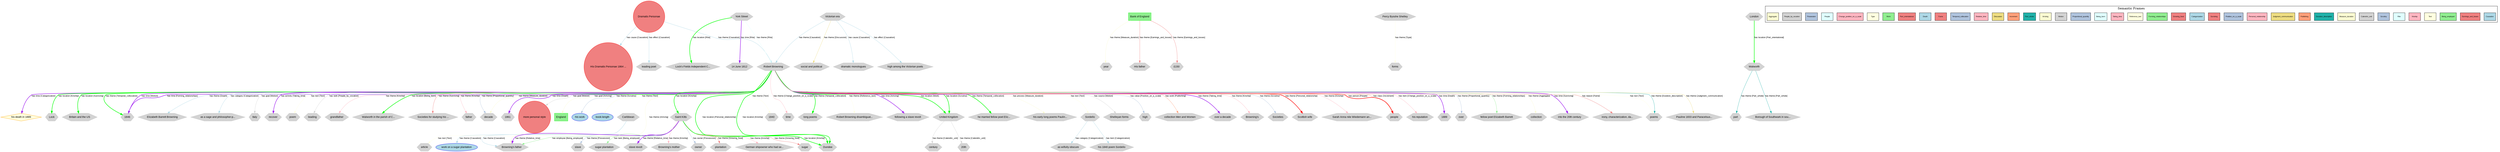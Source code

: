digraph Robert_Browning {
    rankdir=TB;
    compound=true;
    node [fontname="Arial", fontsize=12, style=filled];
    edge [fontname="Arial", fontsize=10, color=gray];
    
    // Graph styling
    bgcolor=white;
    
    // Node type definitions
    subgraph cluster_people {{
        label="People";
        style=filled;
        fillcolor=lightcoral;
        color=red;
        node [fillcolor=lightcoral, color=red, shape=circle];
    }}
    
    subgraph cluster_locations {{
        label="Locations";
        style=filled;
        fillcolor=lightgreen;
        color=green;
        node [fillcolor=lightgreen, color=green, shape=box];
    }}
    
    subgraph cluster_concepts {{
        label="Concepts";
        style=filled;
        fillcolor=lightblue;
        color=blue;
        node [fillcolor=lightblue, color=blue, shape=ellipse];
    }}
    
    subgraph cluster_events {{
        label="Events";
        style=filled;
        fillcolor=lightyellow;
        color=orange;
        node [fillcolor=lightyellow, color=orange, shape=diamond];
    }}
    
    subgraph cluster_other {{
        label="Other";
        style=filled;
        fillcolor=lightgray;
        color=gray;
        node [fillcolor=lightgray, color=gray, shape=hexagon];
    }}

    // People nodes
    "Dramatis Personae" [label="Dramatis Personae", fillcolor=lightcoral, color=red, shape=circle];
    "His Dramatis Personae 1864 ..." [label="His Dramatis Personae 1864 ...", fillcolor=lightcoral, color=red, shape=circle];
    "more personal style" [label="more personal style", fillcolor=lightcoral, color=red, shape=circle];

    // Locations nodes
    "Bank of England" [label="Bank of England", fillcolor=lightgreen, color=green, shape=box];
    "England" [label="England", fillcolor=lightgreen, color=green, shape=box];

    // Concepts nodes
    "his work" [label="his work", fillcolor=lightblue, color=blue, shape=ellipse];
    "work on a sugar plantation" [label="work on a sugar plantation", fillcolor=lightblue, color=blue, shape=ellipse];
    "book-length" [label="book-length", fillcolor=lightblue, color=blue, shape=ellipse];

    // Events nodes
    "his death in 1889" [label="his death in 1889", fillcolor=lightyellow, color=orange, shape=diamond];

    // Other nodes
    "Lock" [label="Lock", fillcolor=lightgray, color=gray, shape=hexagon];
    "his 1840 poem Sordello" [label="his 1840 poem Sordello", fillcolor=lightgray, color=gray, shape=hexagon];
    "Britain and the US" [label="Britain and the US", fillcolor=lightgray, color=gray, shape=hexagon];
    "Percy Bysshe Shelley" [label="Percy Bysshe Shelley", fillcolor=lightgray, color=gray, shape=hexagon];
    "1846" [label="1846", fillcolor=lightgray, color=gray, shape=hexagon];
    "Caribbean" [label="Caribbean", fillcolor=lightgray, color=gray, shape=hexagon];
    "Elizabeth Barrett Browning" [label="Elizabeth Barrett Browning", fillcolor=lightgray, color=gray, shape=hexagon];
    "part" [label="part", fillcolor=lightgray, color=gray, shape=hexagon];
    "as a sage and philosopher-p..." [label="as a sage and philosopher-p...", fillcolor=lightgray, color=gray, shape=hexagon];
    "Italy" [label="Italy", fillcolor=lightgray, color=gray, shape=hexagon];
    "recover" [label="recover", fillcolor=lightgray, color=gray, shape=hexagon];
    "20th" [label="20th", fillcolor=lightgray, color=gray, shape=hexagon];
    "poem" [label="poem", fillcolor=lightgray, color=gray, shape=hexagon];
    "as wilfully obscure" [label="as wilfully obscure", fillcolor=lightgray, color=gray, shape=hexagon];
    "leading" [label="leading", fillcolor=lightgray, color=gray, shape=hexagon];
    "slave" [label="slave", fillcolor=lightgray, color=gray, shape=hexagon];
    "14 June 1812" [label="14 June 1812", fillcolor=lightgray, color=gray, shape=hexagon];
    "grandfather" [label="grandfather", fillcolor=lightgray, color=gray, shape=hexagon];
    "Walworth in the parish of C..." [label="Walworth in the parish of C...", fillcolor=lightgray, color=gray, shape=hexagon];
    "Societies for studying his ..." [label="Societies for studying his ...", fillcolor=lightgray, color=gray, shape=hexagon];
    "York Street" [label="York Street", fillcolor=lightgray, color=gray, shape=hexagon];
    "father" [label="father", fillcolor=lightgray, color=gray, shape=hexagon];
    "decade" [label="decade", fillcolor=lightgray, color=gray, shape=hexagon];
    "high among the Victorian poets" [label="high among the Victorian poets", fillcolor=lightgray, color=gray, shape=hexagon];
    "1861" [label="1861", fillcolor=lightgray, color=gray, shape=hexagon];
    "Robert Browning" [label="Robert Browning", fillcolor=lightgray, color=gray, shape=hexagon];
    "Browning's father" [label="Browning's father", fillcolor=lightgray, color=gray, shape=hexagon];
    "1840" [label="1840", fillcolor=lightgray, color=gray, shape=hexagon];
    "Borough of Southwark in sou..." [label="Borough of Southwark in sou...", fillcolor=lightgray, color=gray, shape=hexagon];
    "Saint Kitts" [label="Saint Kitts", fillcolor=lightgray, color=gray, shape=hexagon];
    "time" [label="time", fillcolor=lightgray, color=gray, shape=hexagon];
    "sugar plantation" [label="sugar plantation", fillcolor=lightgray, color=gray, shape=hexagon];
    "London" [label="London", fillcolor=lightgray, color=gray, shape=hexagon];
    "slave revolt" [label="slave revolt", fillcolor=lightgray, color=gray, shape=hexagon];
    "year" [label="year", fillcolor=lightgray, color=gray, shape=hexagon];
    "forms" [label="forms", fillcolor=lightgray, color=gray, shape=hexagon];
    "Lock's Fields Independent C..." [label="Lock's Fields Independent C...", fillcolor=lightgray, color=gray, shape=hexagon];
    "long poems" [label="long poems", fillcolor=lightgray, color=gray, shape=hexagon];
    "His father" [label="His father", fillcolor=lightgray, color=gray, shape=hexagon];
    "Robert Browning disambiguat..." [label="Robert Browning disambiguat...", fillcolor=lightgray, color=gray, shape=hexagon];
    "following a slave revolt" [label="following a slave revolt", fillcolor=lightgray, color=gray, shape=hexagon];
    "United Kingdom" [label="United Kingdom", fillcolor=lightgray, color=gray, shape=hexagon];
    "he married fellow poet Eliz..." [label="he married fellow poet Eliz...", fillcolor=lightgray, color=gray, shape=hexagon];
    "century" [label="century", fillcolor=lightgray, color=gray, shape=hexagon];
    "article" [label="article", fillcolor=lightgray, color=gray, shape=hexagon];
    "social and political" [label="social and political", fillcolor=lightgray, color=gray, shape=hexagon];
    "Browning's mother" [label="Browning's mother", fillcolor=lightgray, color=gray, shape=hexagon];
    "owner" [label="owner", fillcolor=lightgray, color=gray, shape=hexagon];
    "plantation" [label="plantation", fillcolor=lightgray, color=gray, shape=hexagon];
    "his early long poems Paulin..." [label="his early long poems Paulin...", fillcolor=lightgray, color=gray, shape=hexagon];
    "£150" [label="£150", fillcolor=lightgray, color=gray, shape=hexagon];
    "leading poet" [label="leading poet", fillcolor=lightgray, color=gray, shape=hexagon];
    "Sordello" [label="Sordello", fillcolor=lightgray, color=gray, shape=hexagon];
    "Shelleyan forms" [label="Shelleyan forms", fillcolor=lightgray, color=gray, shape=hexagon];
    "high" [label="high", fillcolor=lightgray, color=gray, shape=hexagon];
    "collection Men and Women" [label="collection Men and Women", fillcolor=lightgray, color=gray, shape=hexagon];
    "over a decade" [label="over a decade", fillcolor=lightgray, color=gray, shape=hexagon];
    "Browning's" [label="Browning's", fillcolor=lightgray, color=gray, shape=hexagon];
    "Victorian era" [label="Victorian era", fillcolor=lightgray, color=gray, shape=hexagon];
    "German shipowner who had se..." [label="German shipowner who had se...", fillcolor=lightgray, color=gray, shape=hexagon];
    "Societies" [label="Societies", fillcolor=lightgray, color=gray, shape=hexagon];
    "Scottish wife" [label="Scottish wife", fillcolor=lightgray, color=gray, shape=hexagon];
    "Sarah Anna née Wiedemann an..." [label="Sarah Anna née Wiedemann an...", fillcolor=lightgray, color=gray, shape=hexagon];
    "people" [label="people", fillcolor=lightgray, color=gray, shape=hexagon];
    "his reputation" [label="his reputation", fillcolor=lightgray, color=gray, shape=hexagon];
    "dramatic monologues" [label="dramatic monologues", fillcolor=lightgray, color=gray, shape=hexagon];
    "Walworth" [label="Walworth", fillcolor=lightgray, color=gray, shape=hexagon];
    "sugar" [label="sugar", fillcolor=lightgray, color=gray, shape=hexagon];
    "1889" [label="1889", fillcolor=lightgray, color=gray, shape=hexagon];
    "over" [label="over", fillcolor=lightgray, color=gray, shape=hexagon];
    "fellow poet Elizabeth Barrett" [label="fellow poet Elizabeth Barrett", fillcolor=lightgray, color=gray, shape=hexagon];
    "collection" [label="collection", fillcolor=lightgray, color=gray, shape=hexagon];
    "Dundee" [label="Dundee", fillcolor=lightgray, color=gray, shape=hexagon];
    "into the 20th century" [label="into the 20th century", fillcolor=lightgray, color=gray, shape=hexagon];
    "irony, characterization, da..." [label="irony, characterization, da...", fillcolor=lightgray, color=gray, shape=hexagon];
    "poems" [label="poems", fillcolor=lightgray, color=gray, shape=hexagon];
    "Pauline 1833 and Paracelsus..." [label="Pauline 1833 and Paracelsus...", fillcolor=lightgray, color=gray, shape=hexagon];

    // Relationships
    "Dramatis Personae" -> "His Dramatis Personae 1864 ..." [label="has cause [Causation]", color=lightblue, penwidth=1];
    "Bank of England" -> "£150" [label="has theme [Earnings_and_losses]", color=lightcoral, penwidth=1];
    "Saint Kitts" -> "sugar plantation" [label="has task [Being_employed]", color=lightgreen, penwidth=1];
    "Robert Browning" -> "poem" [label="has text [Text]", color=lightyellow, penwidth=1];
    "Robert Browning" -> "Lock" [label="has location [Kinship]", color=green, penwidth=2];
    "York Street" -> "Robert Browning" [label="has theme [Rite]", color=lightcyan, penwidth=1];
    "Robert Browning" -> "his work" [label="has theme [Scrutiny]", color=lightsteelblue, penwidth=1];
    "United Kingdom" -> "20th" [label="has theme [Calendric_unit]", color=lightgray, penwidth=1];
    "Bank of England" -> "year" [label="has theme [Measure_duration]", color=lightgoldenrodyellow, penwidth=1];
    "Robert Browning" -> "poems" [label="has theme [Duration_description]", color=lightseagreen, penwidth=1];
    "Robert Browning" -> "collection Men and Women" [label="has work [Publishing]", color=lightsalmon, penwidth=1];
    "Robert Browning" -> "Pauline 1833 and Paracelsus..." [label="has theme [Judgment_communication]", color=lightgoldenrod, penwidth=1];
    "Robert Browning" -> "Dundee" [label="has location [Personal_relationship]", color=green, penwidth=2];
    "Robert Browning" -> "high" [label="has value [Position_on_a_scale]", color=lightsteelblue, penwidth=1];
    "Robert Browning" -> "Britain and the US" [label="has location [Surviving]", color=green, penwidth=2];
    "Saint Kitts" -> "German shipowner who had se..." [label="has theme [Kinship]", color=lightpink, penwidth=1];
    "Robert Browning" -> "as a sage and philosopher-p..." [label="has category [Categorization]", color=lightblue, penwidth=1];
    "Saint Kitts" -> "sugar" [label="has theme [Growing_food]", color=lightcoral, penwidth=1];
    "Robert Browning" -> "decade" [label="has theme [Measure_duration]", color=lightgoldenrodyellow, penwidth=1];
    "Robert Browning" -> "1846" [label="has time [Forming_relationships]", color=purple, penwidth=2];
    "Robert Browning" -> "Robert Browning disambiguat..." [label="has theme [Reference_text]", color=lightyellow, penwidth=1];
    "Robert Browning" -> "over a decade" [label="has theme [Taking_time]", color=purple, penwidth=2];
    "Robert Browning" -> "Societies" [label="has theme [Scrutiny]", color=lightsteelblue, penwidth=1];
    "England" -> "article" [label="has text [Text]", color=lightyellow, penwidth=1];
    "Robert Browning" -> "Scottish wife" [label="has theme [Personal_relationship]", color=red, penwidth=2];
    "Robert Browning" -> "father" [label="has theme [Kinship]", color=lightpink, penwidth=1];
    "Robert Browning" -> "Walworth in the parish of C..." [label="has location [Being_born]", color=green, penwidth=2];
    "Robert Browning" -> "over" [label="has theme [Proportional_quantity]", color=lightsteelblue, penwidth=1];
    "Robert Browning" -> "more personal style" [label="has goal [Motion]", color=lightgray, penwidth=1];
    "Robert Browning" -> "Sarah Anna née Wiedemann an..." [label="has theme [Kinship]", color=lightpink, penwidth=1];
    "Robert Browning" -> "Dundee" [label="has location [Kinship]", color=green, penwidth=2];
    "Robert Browning" -> "his death in 1889" [label="has time [Categorization]", color=purple, penwidth=2];
    "Robert Browning" -> "following a slave revolt" [label="has time [Arriving]", color=purple, penwidth=2];
    "Walworth" -> "Borough of Southwark in sou..." [label="has theme [Part_whole]", color=lightseagreen, penwidth=1];
    "Robert Browning" -> "United Kingdom" [label="has location [Scrutiny]", color=green, penwidth=2];
    "Robert Browning" -> "people" [label="has class [Increment]", color=lightsalmon, penwidth=1];
    "Victorian era" -> "social and political" [label="has theme [Discussion]", color=lightgoldenrod, penwidth=1];
    "Saint Kitts" -> "plantation" [label="has theme [Growing_food]", color=lightcoral, penwidth=1];
    "Caribbean" -> "Browning's father" [label="has theme [Causation]", color=lightblue, penwidth=1];
    "Saint Kitts" -> "slave revolt" [label="has theme [Relative_time]", color=purple, penwidth=2];
    "York Street" -> "Lock's Fields Independent C..." [label="has location [Rite]", color=green, penwidth=2];
    "York Street" -> "14 June 1812" [label="has time [Rite]", color=purple, penwidth=2];
    "Robert Browning" -> "decade" [label="has theme [Proportional_quantity]", color=lightsteelblue, penwidth=1];
    "Robert Browning" -> "Italy" [label="has goal [Motion]", color=lightgray, penwidth=1];
    "Robert Browning" -> "Saint Kitts" [label="has location [Kinship]", color=green, penwidth=2];
    "Saint Kitts" -> "Browning's father" [label="has theme [Relative_time]", color=purple, penwidth=2];
    "Robert Browning" -> "1846" [label="has theme [Temporal_collocation]", color=green, penwidth=2];
    "Bank of England" -> "His father" [label="has theme [Earnings_and_losses]", color=lightcoral, penwidth=1];
    "Robert Browning" -> "Browning's" [label="has theme [Kinship]", color=lightpink, penwidth=1];
    "Robert Browning" -> "England" [label="has goal [Arriving]", color=lightgoldenrodyellow, penwidth=1];
    "Robert Browning" -> "irony, characterization, da..." [label="has reason [Fame]", color=lightcoral, penwidth=1];
    "Robert Browning" -> "Shelleyan forms" [label="has source [Motion]", color=lightgray, penwidth=1];
    "Victorian era" -> "dramatic monologues" [label="has cause [Causation]", color=lightblue, penwidth=1];
    "Robert Browning" -> "Elizabeth Barrett Browning" [label="has theme [Death]", color=lightblue, penwidth=1];
    "Victorian era" -> "Robert Browning" [label="has theme [Causation]", color=lightblue, penwidth=1];
    "Robert Browning" -> "into the 20th century" [label="has time [Surviving]", color=purple, penwidth=2];
    "London" -> "Walworth" [label="has location [Part_orientational]", color=green, penwidth=2];
    "Robert Browning" -> "United Kingdom" [label="has location [Work]", color=green, penwidth=2];
    "Robert Browning" -> "Societies for studying his ..." [label="has theme [Surviving]", color=lightcoral, penwidth=1];
    "Percy Bysshe Shelley" -> "forms" [label="has theme [Type]", color=lightyellow, penwidth=1];
    "Victorian era" -> "high among the Victorian poets" [label="has effect [Causation]", color=lightblue, penwidth=1];
    "Robert Browning" -> "time" [label="has theme [Change_position_on_a_scale]", color=lightpink, penwidth=1];
    "Robert Browning" -> "poems" [label="has text [Text]", color=lightyellow, penwidth=1];
    "Robert Browning" -> "he married fellow poet Eliz..." [label="has theme [Temporal_collocation]", color=green, penwidth=2];
    "Saint Kitts" -> "Dundee" [label="has location [Kinship]", color=green, penwidth=2];
    "Robert Browning" -> "people" [label="has person [People]", color=red, penwidth=2];
    "Dramatis Personae" -> "Robert Browning" [label="has theme [Causation]", color=lightblue, penwidth=1];
    "Sordello" -> "his 1840 poem Sordello" [label="has item [Categorization]", color=lightblue, penwidth=1];
    "Robert Browning" -> "1889" [label="has time [Death]", color=purple, penwidth=2];
    "United Kingdom" -> "century" [label="has theme [Calendric_unit]", color=lightgray, penwidth=1];
    "Robert Browning" -> "Sordello" [label="has text [Text]", color=lightyellow, penwidth=1];
    "Robert Browning" -> "Browning's father" [label="has theme [Arriving]", color=lightgoldenrodyellow, penwidth=1];
    "Robert Browning" -> "his reputation" [label="has item [Change_position_on_a_scale]", color=lightpink, penwidth=1];
    "Robert Browning" -> "recover" [label="has activity [Taking_time]", color=purple, penwidth=2];
    "Saint Kitts" -> "slave" [label="has theme [Possession]", color=lightsteelblue, penwidth=1];
    "Saint Kitts" -> "Browning's father" [label="has employee [Being_employed]", color=lightgreen, penwidth=1];
    "Robert Browning" -> "fellow poet Elizabeth Barrett" [label="has theme [Forming_relationships]", color=lightgreen, penwidth=1];
    "Caribbean" -> "work on a sugar plantation" [label="has theme [Causation]", color=lightblue, penwidth=1];
    "Robert Browning" -> "book-length" [label="has theme [Text]", color=lightyellow, penwidth=1];
    "Dramatis Personae" -> "leading poet" [label="has effect [Causation]", color=lightblue, penwidth=1];
    "Robert Browning" -> "1846" [label="has time [Motion]", color=purple, penwidth=2];
    "Robert Browning" -> "grandfather" [label="has theme [Kinship]", color=lightpink, penwidth=1];
    "Robert Browning" -> "his early long poems Paulin..." [label="has process [Measure_duration]", color=lightgoldenrodyellow, penwidth=1];
    "Walworth" -> "part" [label="has theme [Part_whole]", color=lightseagreen, penwidth=1];
    "Robert Browning" -> "1840" [label="has theme [Text]", color=lightyellow, penwidth=1];
    "Robert Browning" -> "long poems" [label="has theme [Temporal_collocation]", color=green, penwidth=2];
    "Sordello" -> "as wilfully obscure" [label="has category [Categorization]", color=lightblue, penwidth=1];
    "Robert Browning" -> "1861" [label="has time [Death]", color=purple, penwidth=2];
    "Robert Browning" -> "leading" [label="has rank [People_by_vocation]", color=lightgray, penwidth=1];
    "Saint Kitts" -> "Browning's mother" [label="has theme [Kinship]", color=lightpink, penwidth=1];
    "Robert Browning" -> "collection" [label="has theme [Aggregate]", color=lightgoldenrodyellow, penwidth=1];
    "Saint Kitts" -> "owner" [label="has owner [Possession]", color=lightsteelblue, penwidth=1];

    // Frame Legend
    subgraph cluster_legend {
        label="Semantic Frames";
        style=filled;
        fillcolor=white;
        color=black;
        rank=sink;
        "Causation_legend" [label="Causation", fillcolor="lightblue", style=filled, shape=box, fontsize=8];
        "Earnings_and_losses_legend" [label="Earnings_and_losses", fillcolor="lightcoral", style=filled, shape=box, fontsize=8];
        "Being_employed_legend" [label="Being_employed", fillcolor="lightgreen", style=filled, shape=box, fontsize=8];
        "Text_legend" [label="Text", fillcolor="lightyellow", style=filled, shape=box, fontsize=8];
        "Kinship_legend" [label="Kinship", fillcolor="lightpink", style=filled, shape=box, fontsize=8];
        "Rite_legend" [label="Rite", fillcolor="lightcyan", style=filled, shape=box, fontsize=8];
        "Scrutiny_legend" [label="Scrutiny", fillcolor="lightsteelblue", style=filled, shape=box, fontsize=8];
        "Calendric_unit_legend" [label="Calendric_unit", fillcolor="lightgray", style=filled, shape=box, fontsize=8];
        "Measure_duration_legend" [label="Measure_duration", fillcolor="lightgoldenrodyellow", style=filled, shape=box, fontsize=8];
        "Duration_description_legend" [label="Duration_description", fillcolor="lightseagreen", style=filled, shape=box, fontsize=8];
        "Publishing_legend" [label="Publishing", fillcolor="lightsalmon", style=filled, shape=box, fontsize=8];
        "Judgment_communication_legend" [label="Judgment_communication", fillcolor="lightgoldenrod", style=filled, shape=box, fontsize=8];
        "Personal_relationship_legend" [label="Personal_relationship", fillcolor="lightpink", style=filled, shape=box, fontsize=8];
        "Position_on_a_scale_legend" [label="Position_on_a_scale", fillcolor="lightsteelblue", style=filled, shape=box, fontsize=8];
        "Surviving_legend" [label="Surviving", fillcolor="lightcoral", style=filled, shape=box, fontsize=8];
        "Categorization_legend" [label="Categorization", fillcolor="lightblue", style=filled, shape=box, fontsize=8];
        "Growing_food_legend" [label="Growing_food", fillcolor="lightcoral", style=filled, shape=box, fontsize=8];
        "Forming_relationships_legend" [label="Forming_relationships", fillcolor="lightgreen", style=filled, shape=box, fontsize=8];
        "Reference_text_legend" [label="Reference_text", fillcolor="lightyellow", style=filled, shape=box, fontsize=8];
        "Taking_time_legend" [label="Taking_time", fillcolor="lightpink", style=filled, shape=box, fontsize=8];
        "Being_born_legend" [label="Being_born", fillcolor="lightcyan", style=filled, shape=box, fontsize=8];
        "Proportional_quantity_legend" [label="Proportional_quantity", fillcolor="lightsteelblue", style=filled, shape=box, fontsize=8];
        "Motion_legend" [label="Motion", fillcolor="lightgray", style=filled, shape=box, fontsize=8];
        "Arriving_legend" [label="Arriving", fillcolor="lightgoldenrodyellow", style=filled, shape=box, fontsize=8];
        "Part_whole_legend" [label="Part_whole", fillcolor="lightseagreen", style=filled, shape=box, fontsize=8];
        "Increment_legend" [label="Increment", fillcolor="lightsalmon", style=filled, shape=box, fontsize=8];
        "Discussion_legend" [label="Discussion", fillcolor="lightgoldenrod", style=filled, shape=box, fontsize=8];
        "Relative_time_legend" [label="Relative_time", fillcolor="lightpink", style=filled, shape=box, fontsize=8];
        "Temporal_collocation_legend" [label="Temporal_collocation", fillcolor="lightsteelblue", style=filled, shape=box, fontsize=8];
        "Fame_legend" [label="Fame", fillcolor="lightcoral", style=filled, shape=box, fontsize=8];
        "Death_legend" [label="Death", fillcolor="lightblue", style=filled, shape=box, fontsize=8];
        "Part_orientational_legend" [label="Part_orientational", fillcolor="lightcoral", style=filled, shape=box, fontsize=8];
        "Work_legend" [label="Work", fillcolor="lightgreen", style=filled, shape=box, fontsize=8];
        "Type_legend" [label="Type", fillcolor="lightyellow", style=filled, shape=box, fontsize=8];
        "Change_position_on_a_scale_legend" [label="Change_position_on_a_scale", fillcolor="lightpink", style=filled, shape=box, fontsize=8];
        "People_legend" [label="People", fillcolor="lightcyan", style=filled, shape=box, fontsize=8];
        "Possession_legend" [label="Possession", fillcolor="lightsteelblue", style=filled, shape=box, fontsize=8];
        "People_by_vocation_legend" [label="People_by_vocation", fillcolor="lightgray", style=filled, shape=box, fontsize=8];
        "Aggregate_legend" [label="Aggregate", fillcolor="lightgoldenrodyellow", style=filled, shape=box, fontsize=8];
    }
}